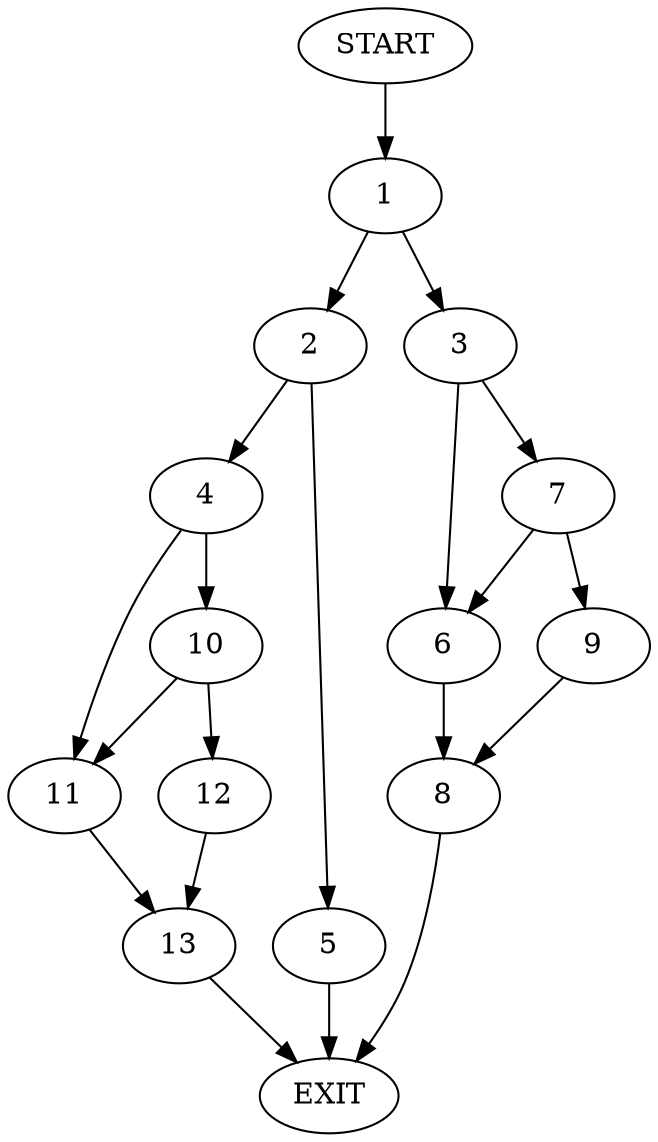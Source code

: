 digraph {
0 [label="START"]
14 [label="EXIT"]
0 -> 1
1 -> 2
1 -> 3
2 -> 4
2 -> 5
3 -> 6
3 -> 7
6 -> 8
7 -> 6
7 -> 9
9 -> 8
8 -> 14
5 -> 14
4 -> 10
4 -> 11
10 -> 11
10 -> 12
11 -> 13
12 -> 13
13 -> 14
}
